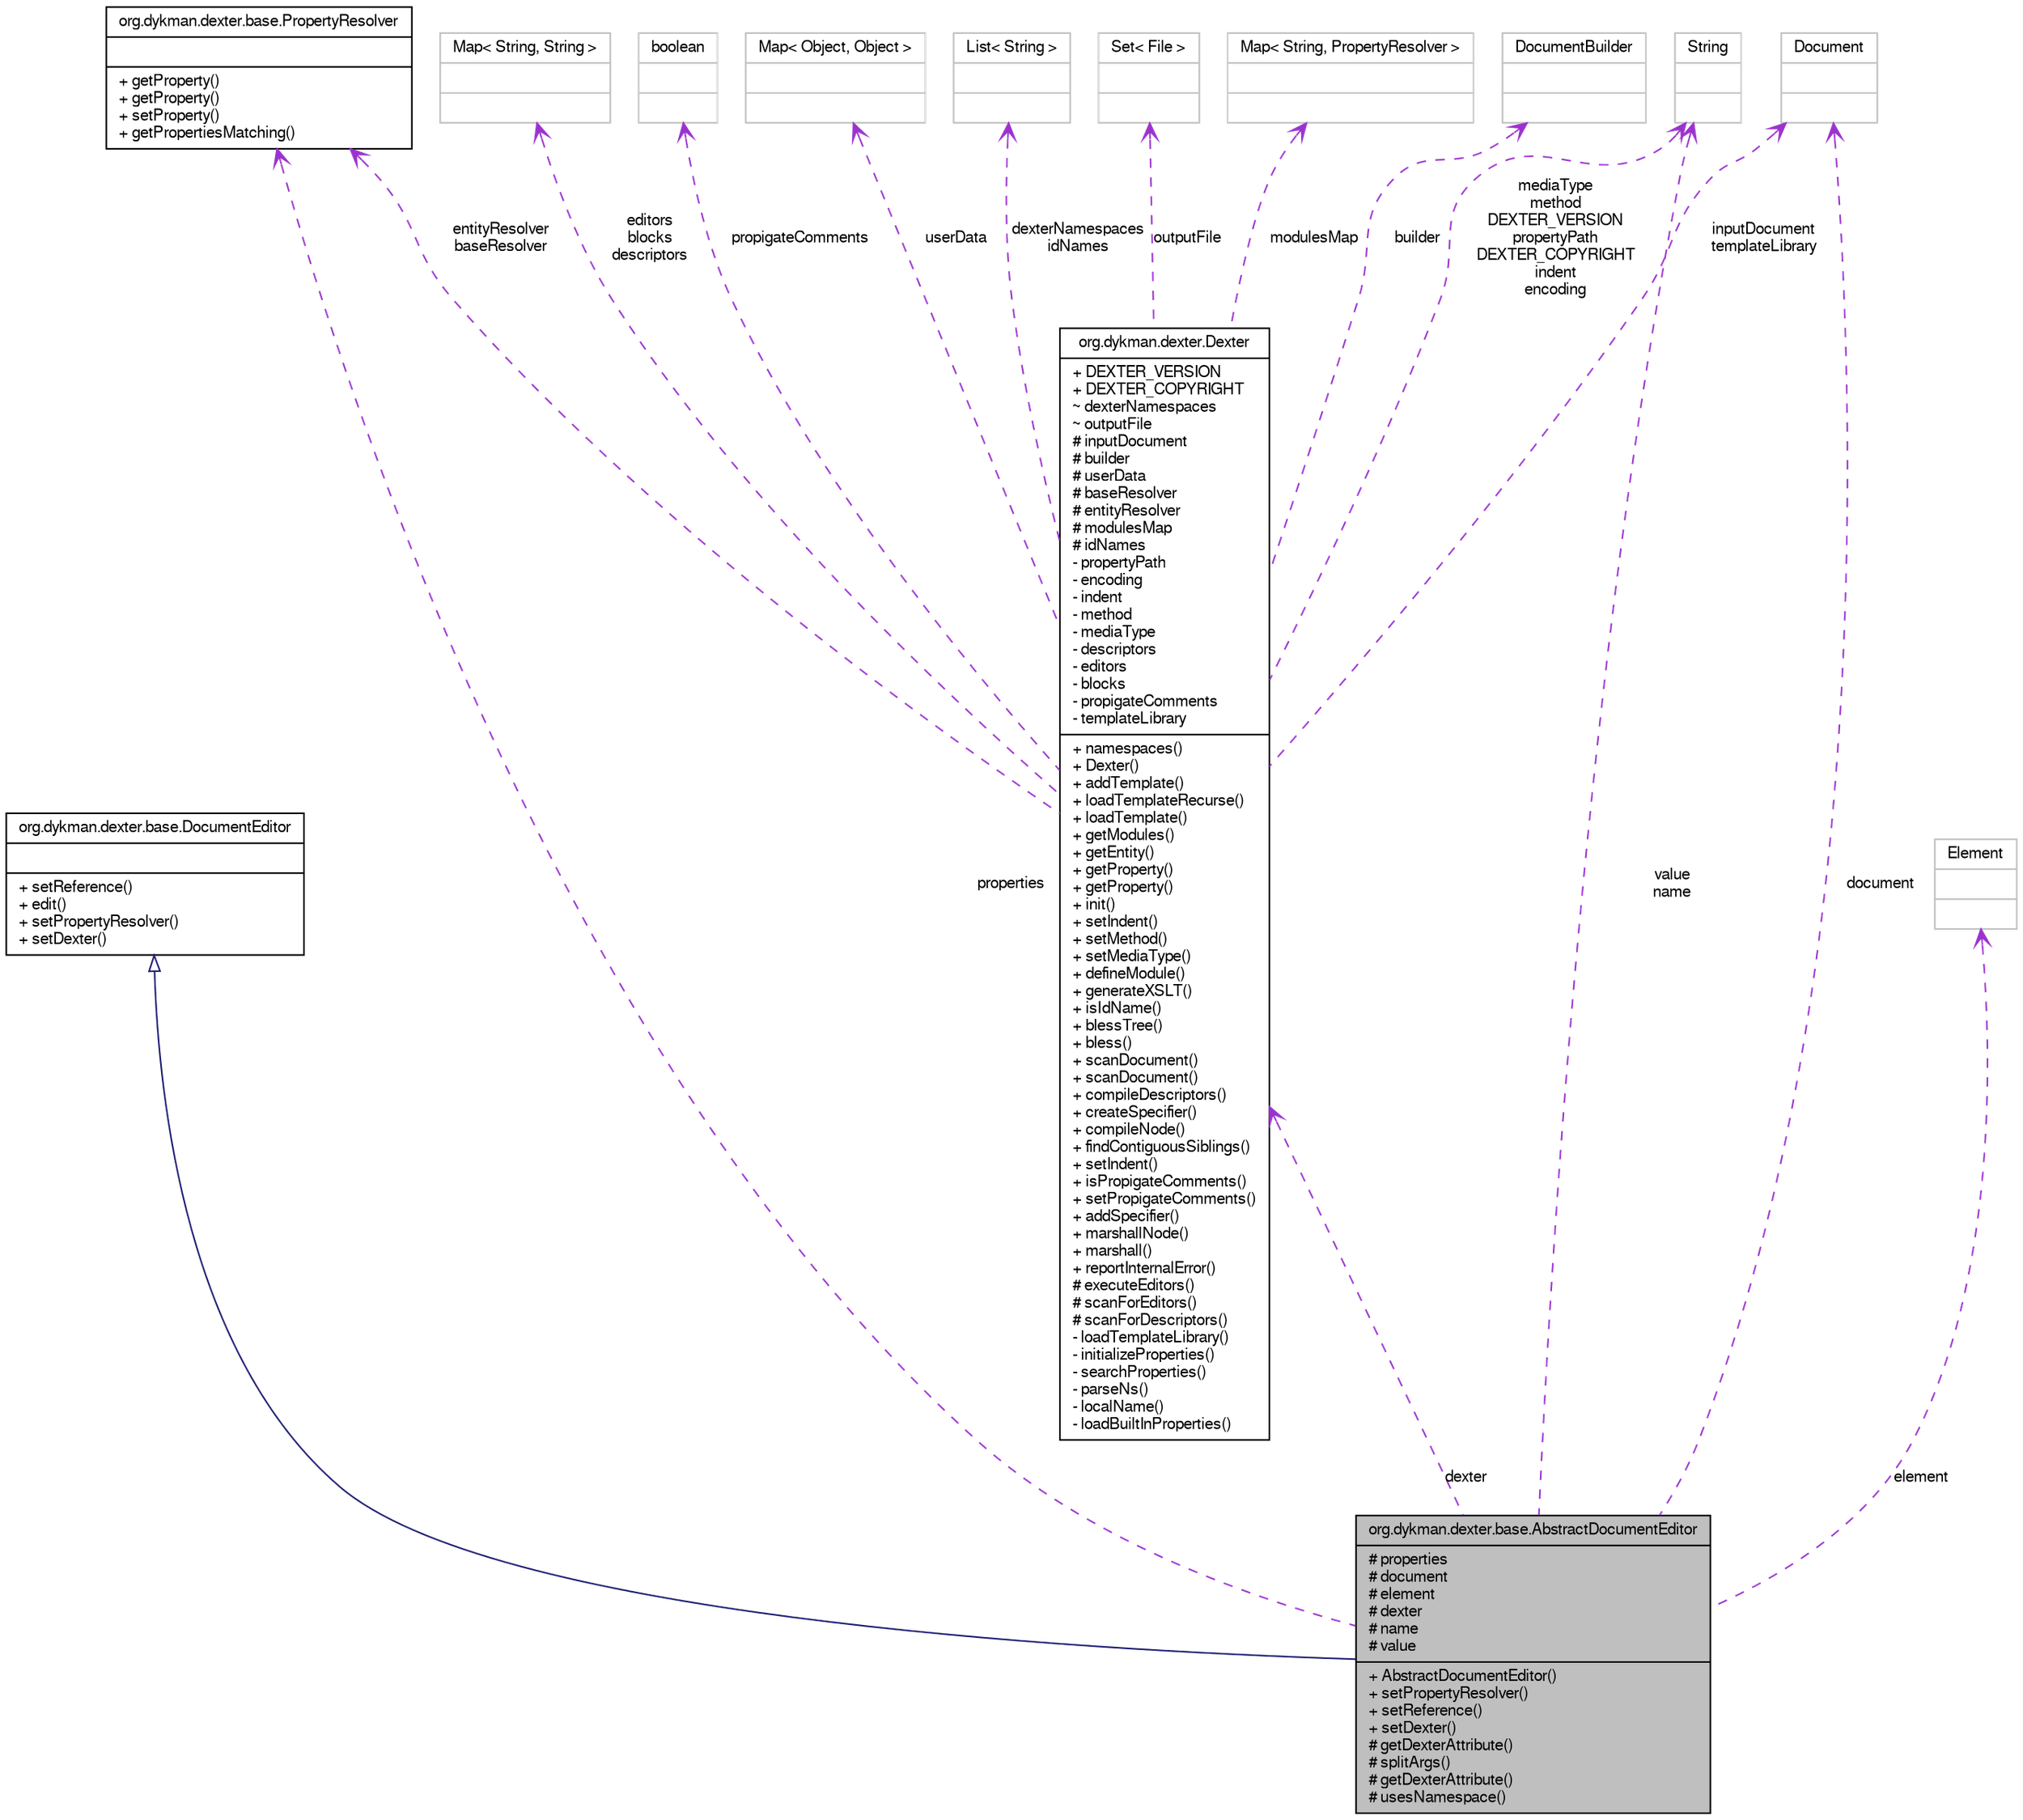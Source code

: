 digraph G
{
  bgcolor="transparent";
  edge [fontname="FreeSans",fontsize=10,labelfontname="FreeSans",labelfontsize=10];
  node [fontname="FreeSans",fontsize=10,shape=record];
  Node1 [label="{org.dykman.dexter.base.AbstractDocumentEditor\n|# properties\l# document\l# element\l# dexter\l# name\l# value\l|+ AbstractDocumentEditor()\l+ setPropertyResolver()\l+ setReference()\l+ setDexter()\l# getDexterAttribute()\l# splitArgs()\l# getDexterAttribute()\l# usesNamespace()\l}",height=0.2,width=0.4,color="black", fillcolor="grey75", style="filled" fontcolor="black"];
  Node2 -> Node1 [dir=back,color="midnightblue",fontsize=10,style="solid",arrowtail="empty",fontname="FreeSans"];
  Node2 [label="{org.dykman.dexter.base.DocumentEditor\n||+ setReference()\l+ edit()\l+ setPropertyResolver()\l+ setDexter()\l}",height=0.2,width=0.4,color="black",URL="$interfaceorg_1_1dykman_1_1dexter_1_1base_1_1DocumentEditor.html"];
  Node3 -> Node1 [dir=back,color="darkorchid3",fontsize=10,style="dashed",label="value\nname",arrowtail="open",fontname="FreeSans"];
  Node3 [label="{String\n||}",height=0.2,width=0.4,color="grey75"];
  Node4 -> Node1 [dir=back,color="darkorchid3",fontsize=10,style="dashed",label="properties",arrowtail="open",fontname="FreeSans"];
  Node4 [label="{org.dykman.dexter.base.PropertyResolver\n||+ getProperty()\l+ getProperty()\l+ setProperty()\l+ getPropertiesMatching()\l}",height=0.2,width=0.4,color="black",URL="$interfaceorg_1_1dykman_1_1dexter_1_1base_1_1PropertyResolver.html"];
  Node5 -> Node1 [dir=back,color="darkorchid3",fontsize=10,style="dashed",label="dexter",arrowtail="open",fontname="FreeSans"];
  Node5 [label="{org.dykman.dexter.Dexter\n|+ DEXTER_VERSION\l+ DEXTER_COPYRIGHT\l~ dexterNamespaces\l~ outputFile\l# inputDocument\l# builder\l# userData\l# baseResolver\l# entityResolver\l# modulesMap\l# idNames\l- propertyPath\l- encoding\l- indent\l- method\l- mediaType\l- descriptors\l- editors\l- blocks\l- propigateComments\l- templateLibrary\l|+ namespaces()\l+ Dexter()\l+ addTemplate()\l+ loadTemplateRecurse()\l+ loadTemplate()\l+ getModules()\l+ getEntity()\l+ getProperty()\l+ getProperty()\l+ init()\l+ setIndent()\l+ setMethod()\l+ setMediaType()\l+ defineModule()\l+ generateXSLT()\l+ isIdName()\l+ blessTree()\l+ bless()\l+ scanDocument()\l+ scanDocument()\l+ compileDescriptors()\l+ createSpecifier()\l+ compileNode()\l+ findContiguousSiblings()\l+ setIndent()\l+ isPropigateComments()\l+ setPropigateComments()\l+ addSpecifier()\l+ marshallNode()\l+ marshall()\l+ reportInternalError()\l# executeEditors()\l# scanForEditors()\l# scanForDescriptors()\l- loadTemplateLibrary()\l- initializeProperties()\l- searchProperties()\l- parseNs()\l- localName()\l- loadBuiltInProperties()\l}",height=0.2,width=0.4,color="black",URL="$classorg_1_1dykman_1_1dexter_1_1Dexter.html"];
  Node3 -> Node5 [dir=back,color="darkorchid3",fontsize=10,style="dashed",label="mediaType\nmethod\nDEXTER_VERSION\npropertyPath\nDEXTER_COPYRIGHT\nindent\nencoding",arrowtail="open",fontname="FreeSans"];
  Node6 -> Node5 [dir=back,color="darkorchid3",fontsize=10,style="dashed",label="dexterNamespaces\nidNames",arrowtail="open",fontname="FreeSans"];
  Node6 [label="{List\< String \>\n||}",height=0.2,width=0.4,color="grey75"];
  Node4 -> Node5 [dir=back,color="darkorchid3",fontsize=10,style="dashed",label="entityResolver\nbaseResolver",arrowtail="open",fontname="FreeSans"];
  Node7 -> Node5 [dir=back,color="darkorchid3",fontsize=10,style="dashed",label="outputFile",arrowtail="open",fontname="FreeSans"];
  Node7 [label="{Set\< File \>\n||}",height=0.2,width=0.4,color="grey75"];
  Node8 -> Node5 [dir=back,color="darkorchid3",fontsize=10,style="dashed",label="modulesMap",arrowtail="open",fontname="FreeSans"];
  Node8 [label="{Map\< String, PropertyResolver \>\n||}",height=0.2,width=0.4,color="grey75"];
  Node9 -> Node5 [dir=back,color="darkorchid3",fontsize=10,style="dashed",label="builder",arrowtail="open",fontname="FreeSans"];
  Node9 [label="{DocumentBuilder\n||}",height=0.2,width=0.4,color="grey75"];
  Node10 -> Node5 [dir=back,color="darkorchid3",fontsize=10,style="dashed",label="editors\nblocks\ndescriptors",arrowtail="open",fontname="FreeSans"];
  Node10 [label="{Map\< String, String \>\n||}",height=0.2,width=0.4,color="grey75"];
  Node11 -> Node5 [dir=back,color="darkorchid3",fontsize=10,style="dashed",label="inputDocument\ntemplateLibrary",arrowtail="open",fontname="FreeSans"];
  Node11 [label="{Document\n||}",height=0.2,width=0.4,color="grey75"];
  Node12 -> Node5 [dir=back,color="darkorchid3",fontsize=10,style="dashed",label="propigateComments",arrowtail="open",fontname="FreeSans"];
  Node12 [label="{boolean\n||}",height=0.2,width=0.4,color="grey75"];
  Node13 -> Node5 [dir=back,color="darkorchid3",fontsize=10,style="dashed",label="userData",arrowtail="open",fontname="FreeSans"];
  Node13 [label="{Map\< Object, Object \>\n||}",height=0.2,width=0.4,color="grey75"];
  Node14 -> Node1 [dir=back,color="darkorchid3",fontsize=10,style="dashed",label="element",arrowtail="open",fontname="FreeSans"];
  Node14 [label="{Element\n||}",height=0.2,width=0.4,color="grey75"];
  Node11 -> Node1 [dir=back,color="darkorchid3",fontsize=10,style="dashed",label="document",arrowtail="open",fontname="FreeSans"];
}
